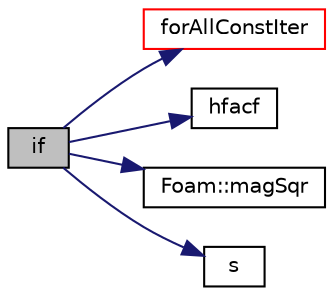 digraph "if"
{
  bgcolor="transparent";
  edge [fontname="Helvetica",fontsize="10",labelfontname="Helvetica",labelfontsize="10"];
  node [fontname="Helvetica",fontsize="10",shape=record];
  rankdir="LR";
  Node600 [label="if",height=0.2,width=0.4,color="black", fillcolor="grey75", style="filled", fontcolor="black"];
  Node600 -> Node601 [color="midnightblue",fontsize="10",style="solid",fontname="Helvetica"];
  Node601 [label="forAllConstIter",height=0.2,width=0.4,color="red",URL="$a39311.html#ae21e2836509b0fa7f7cedf6493b11b09"];
  Node600 -> Node898 [color="midnightblue",fontsize="10",style="solid",fontname="Helvetica"];
  Node898 [label="hfacf",height=0.2,width=0.4,color="black",URL="$a07094.html#aba8b52d1bee7bd64bec982027dedf222",tooltip="Heat flux autocorrelation function. "];
  Node600 -> Node899 [color="midnightblue",fontsize="10",style="solid",fontname="Helvetica"];
  Node899 [label="Foam::magSqr",height=0.2,width=0.4,color="black",URL="$a21851.html#ae6fff2c6981e6d9618aa5038e69def6e"];
  Node600 -> Node900 [color="midnightblue",fontsize="10",style="solid",fontname="Helvetica"];
  Node900 [label="s",height=0.2,width=0.4,color="black",URL="$a19343.html#abb9c4233033fad2ad0206cd4adad3b9f"];
}
